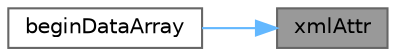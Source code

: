 digraph "xmlAttr"
{
 // LATEX_PDF_SIZE
  bgcolor="transparent";
  edge [fontname=Helvetica,fontsize=10,labelfontname=Helvetica,labelfontsize=10];
  node [fontname=Helvetica,fontsize=10,shape=box,height=0.2,width=0.4];
  rankdir="RL";
  Node1 [id="Node000001",label="xmlAttr",height=0.2,width=0.4,color="gray40", fillcolor="grey60", style="filled", fontcolor="black",tooltip=" "];
  Node1 -> Node2 [id="edge1_Node000001_Node000002",dir="back",color="steelblue1",style="solid",tooltip=" "];
  Node2 [id="Node000002",label="beginDataArray",height=0.2,width=0.4,color="grey40", fillcolor="white", style="filled",URL="$classFoam_1_1vtk_1_1formatter.html#ad8cd90ceadfe5f3c05cf2b4a2112b7c6",tooltip=" "];
}
